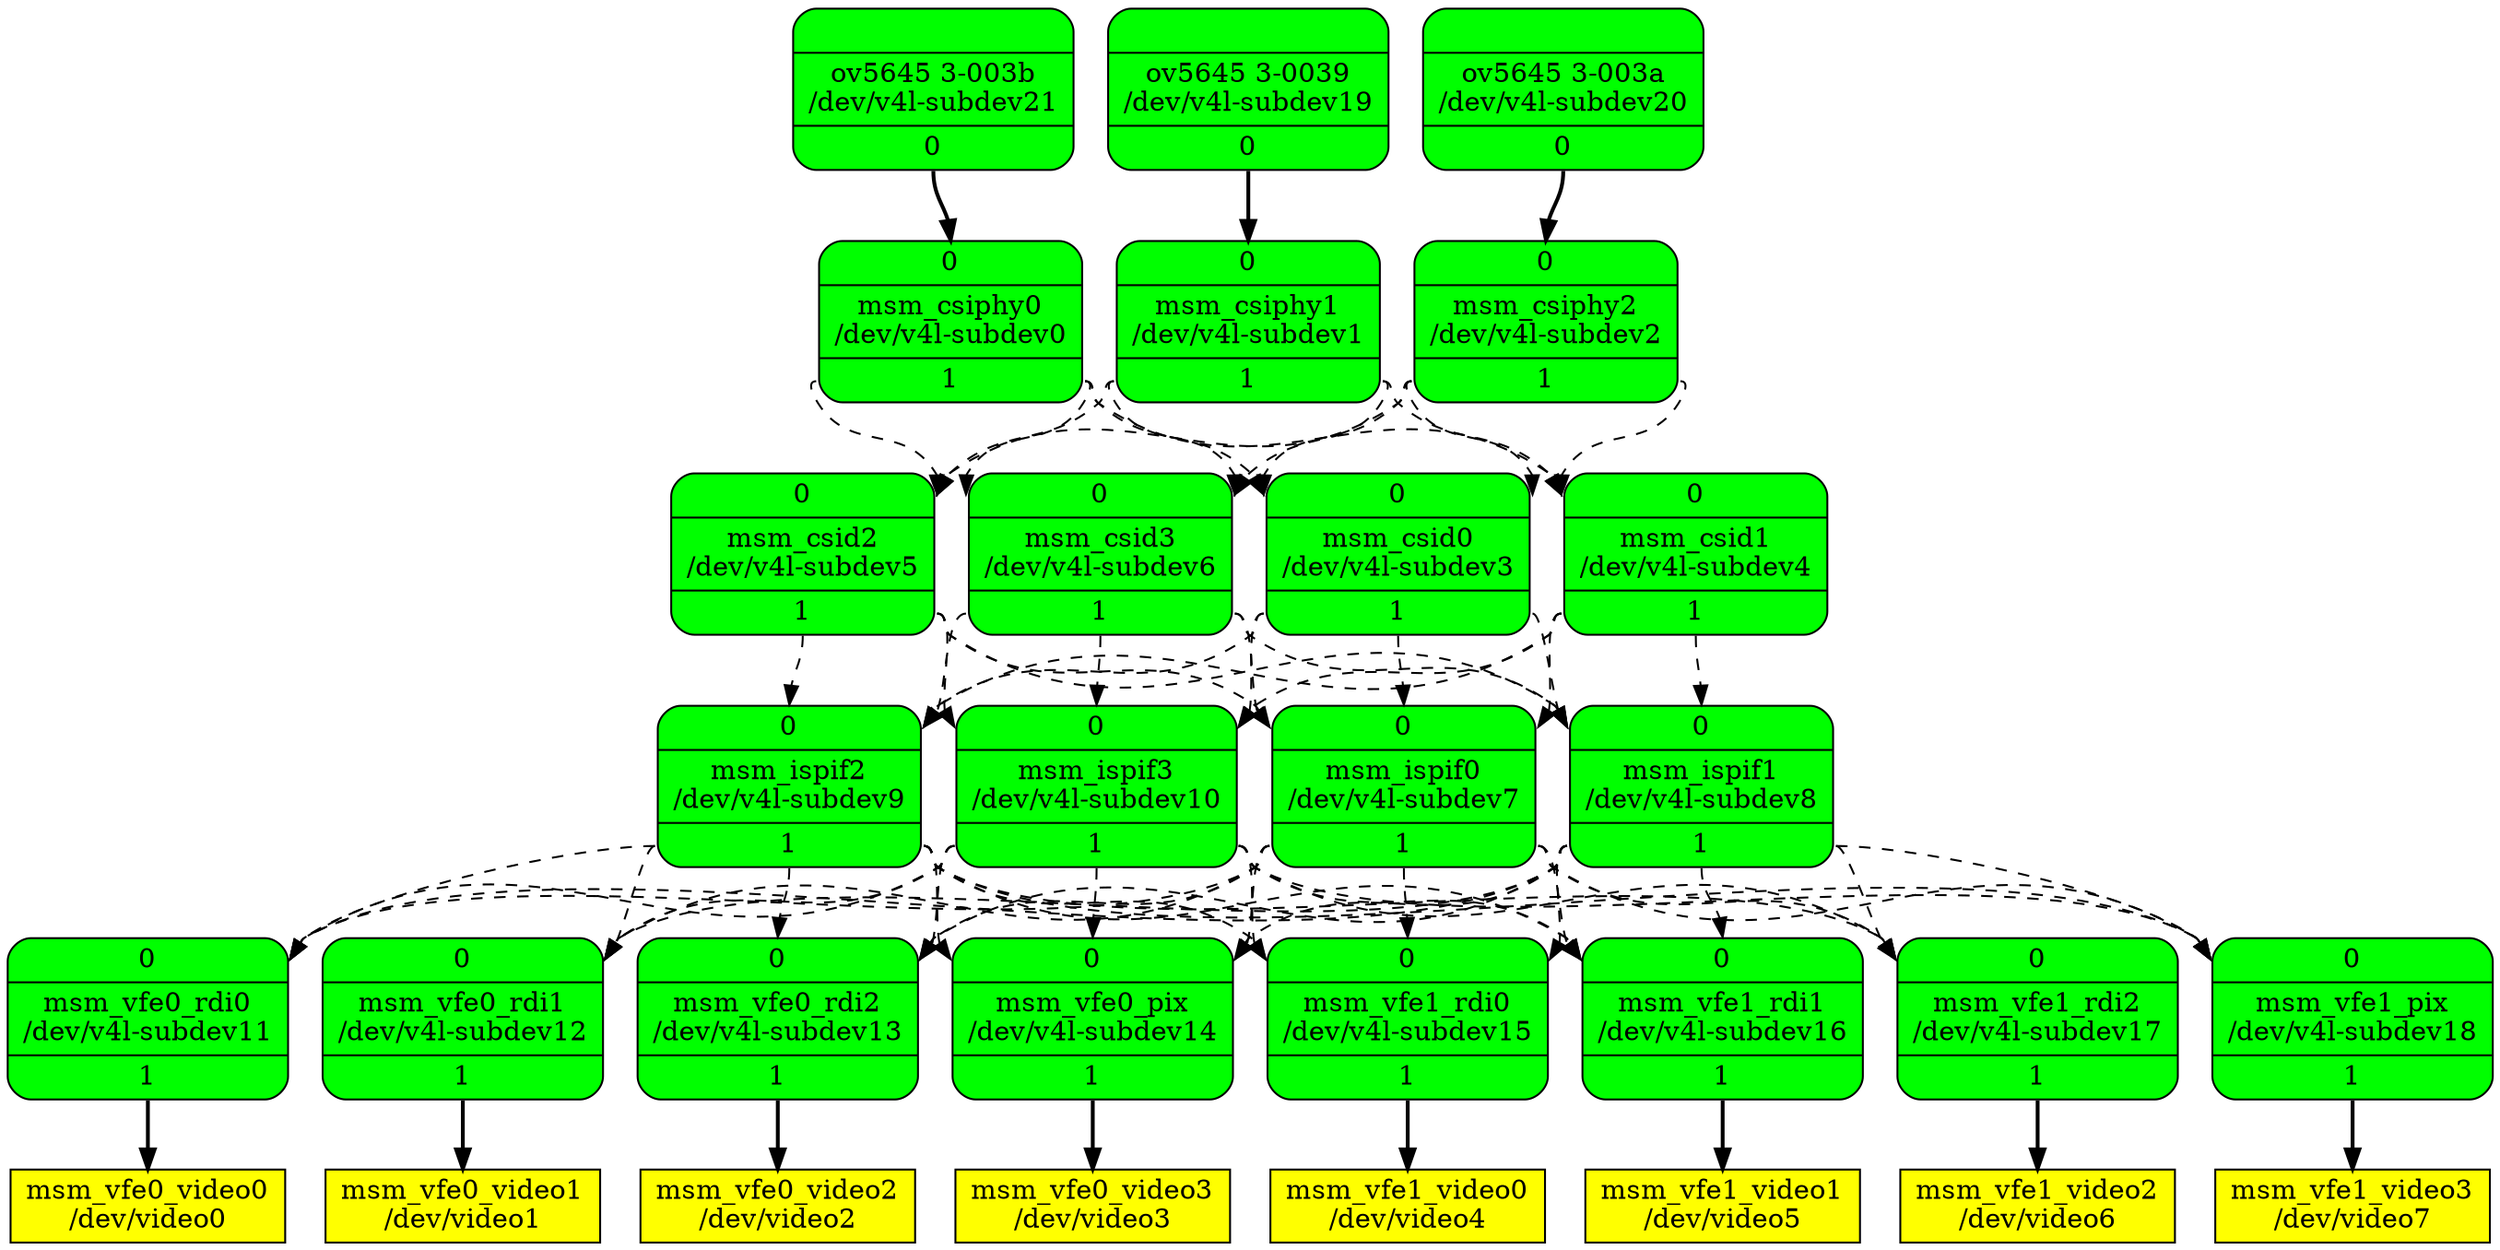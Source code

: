 # SPDX-License-Identifier: GPL-2.0-only

digraph board {
	rankdir=TB
	n00000001 [label="{{<port0> 0} | msm_csiphy0\n/dev/v4l-subdev0 | {<port1> 1}}", shape=Mrecord, style=filled, fillcolor=green]
	n00000001:port1 -> n0000000a:port0 [style=dashed]
	n00000001:port1 -> n0000000d:port0 [style=dashed]
	n00000001:port1 -> n00000010:port0 [style=dashed]
	n00000001:port1 -> n00000013:port0 [style=dashed]
	n00000004 [label="{{<port0> 0} | msm_csiphy1\n/dev/v4l-subdev1 | {<port1> 1}}", shape=Mrecord, style=filled, fillcolor=green]
	n00000004:port1 -> n0000000a:port0 [style=dashed]
	n00000004:port1 -> n0000000d:port0 [style=dashed]
	n00000004:port1 -> n00000010:port0 [style=dashed]
	n00000004:port1 -> n00000013:port0 [style=dashed]
	n00000007 [label="{{<port0> 0} | msm_csiphy2\n/dev/v4l-subdev2 | {<port1> 1}}", shape=Mrecord, style=filled, fillcolor=green]
	n00000007:port1 -> n0000000a:port0 [style=dashed]
	n00000007:port1 -> n0000000d:port0 [style=dashed]
	n00000007:port1 -> n00000010:port0 [style=dashed]
	n00000007:port1 -> n00000013:port0 [style=dashed]
	n0000000a [label="{{<port0> 0} | msm_csid0\n/dev/v4l-subdev3 | {<port1> 1}}", shape=Mrecord, style=filled, fillcolor=green]
	n0000000a:port1 -> n00000016:port0 [style=dashed]
	n0000000a:port1 -> n00000019:port0 [style=dashed]
	n0000000a:port1 -> n0000001c:port0 [style=dashed]
	n0000000a:port1 -> n0000001f:port0 [style=dashed]
	n0000000d [label="{{<port0> 0} | msm_csid1\n/dev/v4l-subdev4 | {<port1> 1}}", shape=Mrecord, style=filled, fillcolor=green]
	n0000000d:port1 -> n00000016:port0 [style=dashed]
	n0000000d:port1 -> n00000019:port0 [style=dashed]
	n0000000d:port1 -> n0000001c:port0 [style=dashed]
	n0000000d:port1 -> n0000001f:port0 [style=dashed]
	n00000010 [label="{{<port0> 0} | msm_csid2\n/dev/v4l-subdev5 | {<port1> 1}}", shape=Mrecord, style=filled, fillcolor=green]
	n00000010:port1 -> n00000016:port0 [style=dashed]
	n00000010:port1 -> n00000019:port0 [style=dashed]
	n00000010:port1 -> n0000001c:port0 [style=dashed]
	n00000010:port1 -> n0000001f:port0 [style=dashed]
	n00000013 [label="{{<port0> 0} | msm_csid3\n/dev/v4l-subdev6 | {<port1> 1}}", shape=Mrecord, style=filled, fillcolor=green]
	n00000013:port1 -> n00000016:port0 [style=dashed]
	n00000013:port1 -> n00000019:port0 [style=dashed]
	n00000013:port1 -> n0000001c:port0 [style=dashed]
	n00000013:port1 -> n0000001f:port0 [style=dashed]
	n00000016 [label="{{<port0> 0} | msm_ispif0\n/dev/v4l-subdev7 | {<port1> 1}}", shape=Mrecord, style=filled, fillcolor=green]
	n00000016:port1 -> n00000022:port0 [style=dashed]
	n00000016:port1 -> n0000002b:port0 [style=dashed]
	n00000016:port1 -> n00000034:port0 [style=dashed]
	n00000016:port1 -> n0000003d:port0 [style=dashed]
	n00000016:port1 -> n00000046:port0 [style=dashed]
	n00000016:port1 -> n0000004f:port0 [style=dashed]
	n00000016:port1 -> n00000058:port0 [style=dashed]
	n00000016:port1 -> n00000061:port0 [style=dashed]
	n00000019 [label="{{<port0> 0} | msm_ispif1\n/dev/v4l-subdev8 | {<port1> 1}}", shape=Mrecord, style=filled, fillcolor=green]
	n00000019:port1 -> n00000022:port0 [style=dashed]
	n00000019:port1 -> n0000002b:port0 [style=dashed]
	n00000019:port1 -> n00000034:port0 [style=dashed]
	n00000019:port1 -> n0000003d:port0 [style=dashed]
	n00000019:port1 -> n00000046:port0 [style=dashed]
	n00000019:port1 -> n0000004f:port0 [style=dashed]
	n00000019:port1 -> n00000058:port0 [style=dashed]
	n00000019:port1 -> n00000061:port0 [style=dashed]
	n0000001c [label="{{<port0> 0} | msm_ispif2\n/dev/v4l-subdev9 | {<port1> 1}}", shape=Mrecord, style=filled, fillcolor=green]
	n0000001c:port1 -> n00000022:port0 [style=dashed]
	n0000001c:port1 -> n0000002b:port0 [style=dashed]
	n0000001c:port1 -> n00000034:port0 [style=dashed]
	n0000001c:port1 -> n0000003d:port0 [style=dashed]
	n0000001c:port1 -> n00000046:port0 [style=dashed]
	n0000001c:port1 -> n0000004f:port0 [style=dashed]
	n0000001c:port1 -> n00000058:port0 [style=dashed]
	n0000001c:port1 -> n00000061:port0 [style=dashed]
	n0000001f [label="{{<port0> 0} | msm_ispif3\n/dev/v4l-subdev10 | {<port1> 1}}", shape=Mrecord, style=filled, fillcolor=green]
	n0000001f:port1 -> n00000022:port0 [style=dashed]
	n0000001f:port1 -> n0000002b:port0 [style=dashed]
	n0000001f:port1 -> n00000034:port0 [style=dashed]
	n0000001f:port1 -> n0000003d:port0 [style=dashed]
	n0000001f:port1 -> n00000046:port0 [style=dashed]
	n0000001f:port1 -> n0000004f:port0 [style=dashed]
	n0000001f:port1 -> n00000058:port0 [style=dashed]
	n0000001f:port1 -> n00000061:port0 [style=dashed]
	n00000022 [label="{{<port0> 0} | msm_vfe0_rdi0\n/dev/v4l-subdev11 | {<port1> 1}}", shape=Mrecord, style=filled, fillcolor=green]
	n00000022:port1 -> n00000025 [style=bold]
	n00000025 [label="msm_vfe0_video0\n/dev/video0", shape=box, style=filled, fillcolor=yellow]
	n0000002b [label="{{<port0> 0} | msm_vfe0_rdi1\n/dev/v4l-subdev12 | {<port1> 1}}", shape=Mrecord, style=filled, fillcolor=green]
	n0000002b:port1 -> n0000002e [style=bold]
	n0000002e [label="msm_vfe0_video1\n/dev/video1", shape=box, style=filled, fillcolor=yellow]
	n00000034 [label="{{<port0> 0} | msm_vfe0_rdi2\n/dev/v4l-subdev13 | {<port1> 1}}", shape=Mrecord, style=filled, fillcolor=green]
	n00000034:port1 -> n00000037 [style=bold]
	n00000037 [label="msm_vfe0_video2\n/dev/video2", shape=box, style=filled, fillcolor=yellow]
	n0000003d [label="{{<port0> 0} | msm_vfe0_pix\n/dev/v4l-subdev14 | {<port1> 1}}", shape=Mrecord, style=filled, fillcolor=green]
	n0000003d:port1 -> n00000040 [style=bold]
	n00000040 [label="msm_vfe0_video3\n/dev/video3", shape=box, style=filled, fillcolor=yellow]
	n00000046 [label="{{<port0> 0} | msm_vfe1_rdi0\n/dev/v4l-subdev15 | {<port1> 1}}", shape=Mrecord, style=filled, fillcolor=green]
	n00000046:port1 -> n00000049 [style=bold]
	n00000049 [label="msm_vfe1_video0\n/dev/video4", shape=box, style=filled, fillcolor=yellow]
	n0000004f [label="{{<port0> 0} | msm_vfe1_rdi1\n/dev/v4l-subdev16 | {<port1> 1}}", shape=Mrecord, style=filled, fillcolor=green]
	n0000004f:port1 -> n00000052 [style=bold]
	n00000052 [label="msm_vfe1_video1\n/dev/video5", shape=box, style=filled, fillcolor=yellow]
	n00000058 [label="{{<port0> 0} | msm_vfe1_rdi2\n/dev/v4l-subdev17 | {<port1> 1}}", shape=Mrecord, style=filled, fillcolor=green]
	n00000058:port1 -> n0000005b [style=bold]
	n0000005b [label="msm_vfe1_video2\n/dev/video6", shape=box, style=filled, fillcolor=yellow]
	n00000061 [label="{{<port0> 0} | msm_vfe1_pix\n/dev/v4l-subdev18 | {<port1> 1}}", shape=Mrecord, style=filled, fillcolor=green]
	n00000061:port1 -> n00000064 [style=bold]
	n00000064 [label="msm_vfe1_video3\n/dev/video7", shape=box, style=filled, fillcolor=yellow]
	n000000e2 [label="{{} | ov5645 3-0039\n/dev/v4l-subdev19 | {<port0> 0}}", shape=Mrecord, style=filled, fillcolor=green]
	n000000e2:port0 -> n00000004:port0 [style=bold]
	n000000e4 [label="{{} | ov5645 3-003a\n/dev/v4l-subdev20 | {<port0> 0}}", shape=Mrecord, style=filled, fillcolor=green]
	n000000e4:port0 -> n00000007:port0 [style=bold]
	n000000e6 [label="{{} | ov5645 3-003b\n/dev/v4l-subdev21 | {<port0> 0}}", shape=Mrecord, style=filled, fillcolor=green]
	n000000e6:port0 -> n00000001:port0 [style=bold]
}
